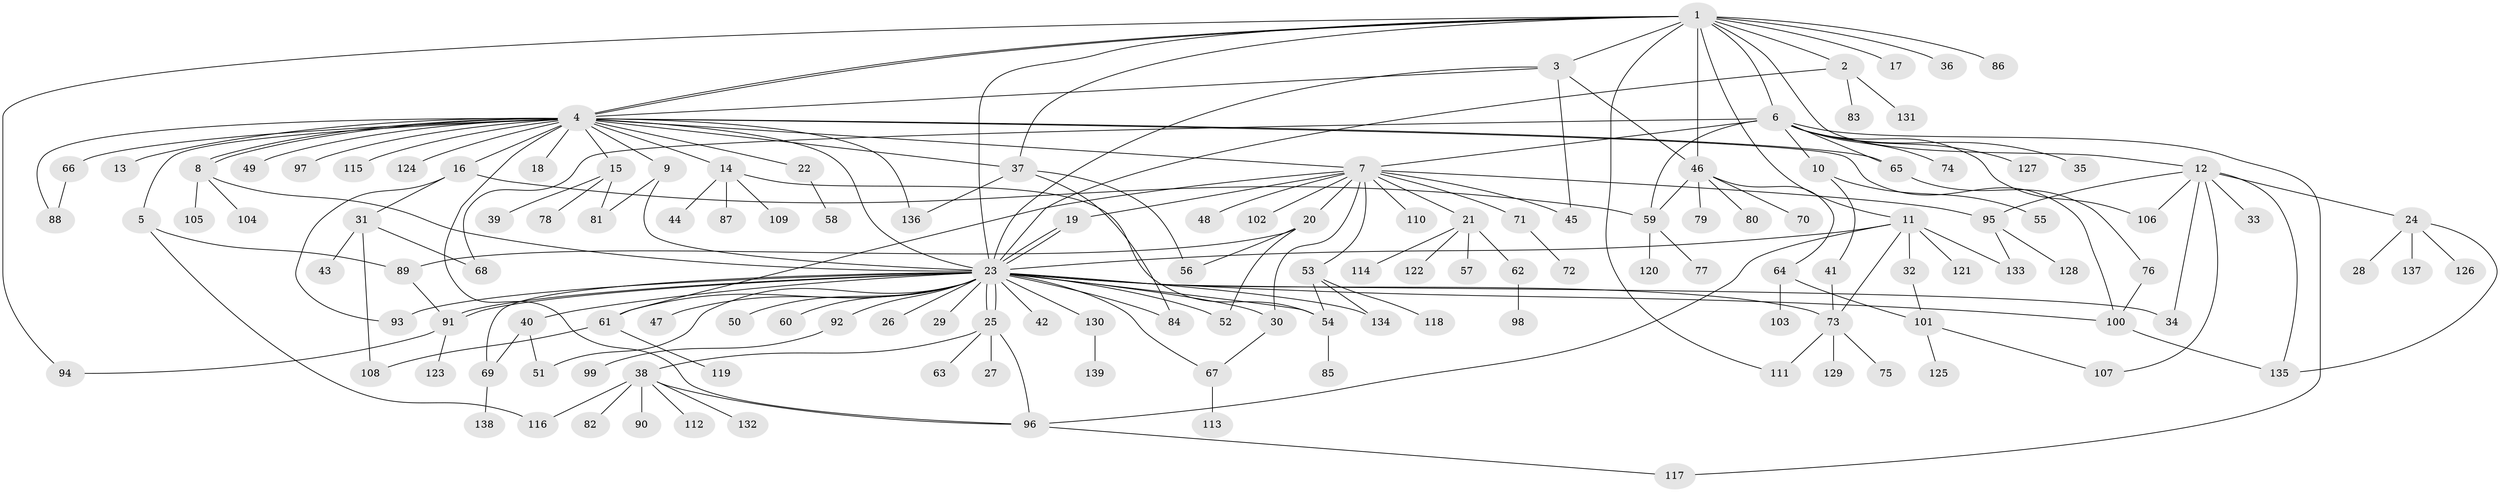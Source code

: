 // coarse degree distribution, {15: 0.010309278350515464, 4: 0.09278350515463918, 5: 0.09278350515463918, 25: 0.010309278350515464, 3: 0.08247422680412371, 11: 0.010309278350515464, 14: 0.010309278350515464, 7: 0.020618556701030927, 8: 0.010309278350515464, 1: 0.5257731958762887, 33: 0.010309278350515464, 2: 0.12371134020618557}
// Generated by graph-tools (version 1.1) at 2025/18/03/04/25 18:18:28]
// undirected, 139 vertices, 196 edges
graph export_dot {
graph [start="1"]
  node [color=gray90,style=filled];
  1;
  2;
  3;
  4;
  5;
  6;
  7;
  8;
  9;
  10;
  11;
  12;
  13;
  14;
  15;
  16;
  17;
  18;
  19;
  20;
  21;
  22;
  23;
  24;
  25;
  26;
  27;
  28;
  29;
  30;
  31;
  32;
  33;
  34;
  35;
  36;
  37;
  38;
  39;
  40;
  41;
  42;
  43;
  44;
  45;
  46;
  47;
  48;
  49;
  50;
  51;
  52;
  53;
  54;
  55;
  56;
  57;
  58;
  59;
  60;
  61;
  62;
  63;
  64;
  65;
  66;
  67;
  68;
  69;
  70;
  71;
  72;
  73;
  74;
  75;
  76;
  77;
  78;
  79;
  80;
  81;
  82;
  83;
  84;
  85;
  86;
  87;
  88;
  89;
  90;
  91;
  92;
  93;
  94;
  95;
  96;
  97;
  98;
  99;
  100;
  101;
  102;
  103;
  104;
  105;
  106;
  107;
  108;
  109;
  110;
  111;
  112;
  113;
  114;
  115;
  116;
  117;
  118;
  119;
  120;
  121;
  122;
  123;
  124;
  125;
  126;
  127;
  128;
  129;
  130;
  131;
  132;
  133;
  134;
  135;
  136;
  137;
  138;
  139;
  1 -- 2;
  1 -- 3;
  1 -- 4;
  1 -- 4;
  1 -- 6;
  1 -- 11;
  1 -- 12;
  1 -- 17;
  1 -- 23;
  1 -- 36;
  1 -- 37;
  1 -- 46;
  1 -- 86;
  1 -- 94;
  1 -- 111;
  2 -- 23;
  2 -- 83;
  2 -- 131;
  3 -- 4;
  3 -- 23;
  3 -- 45;
  3 -- 46;
  4 -- 5;
  4 -- 7;
  4 -- 8;
  4 -- 8;
  4 -- 9;
  4 -- 13;
  4 -- 14;
  4 -- 15;
  4 -- 16;
  4 -- 18;
  4 -- 22;
  4 -- 23;
  4 -- 37;
  4 -- 49;
  4 -- 65;
  4 -- 66;
  4 -- 88;
  4 -- 96;
  4 -- 97;
  4 -- 100;
  4 -- 115;
  4 -- 124;
  4 -- 136;
  5 -- 89;
  5 -- 116;
  6 -- 7;
  6 -- 10;
  6 -- 35;
  6 -- 59;
  6 -- 65;
  6 -- 68;
  6 -- 74;
  6 -- 106;
  6 -- 117;
  6 -- 127;
  7 -- 19;
  7 -- 20;
  7 -- 21;
  7 -- 30;
  7 -- 45;
  7 -- 48;
  7 -- 53;
  7 -- 61;
  7 -- 71;
  7 -- 95;
  7 -- 102;
  7 -- 110;
  8 -- 23;
  8 -- 104;
  8 -- 105;
  9 -- 23;
  9 -- 81;
  10 -- 41;
  10 -- 55;
  11 -- 23;
  11 -- 32;
  11 -- 73;
  11 -- 96;
  11 -- 121;
  11 -- 133;
  12 -- 24;
  12 -- 33;
  12 -- 34;
  12 -- 95;
  12 -- 106;
  12 -- 107;
  12 -- 135;
  14 -- 44;
  14 -- 54;
  14 -- 87;
  14 -- 109;
  15 -- 39;
  15 -- 78;
  15 -- 81;
  16 -- 31;
  16 -- 59;
  16 -- 93;
  19 -- 23;
  19 -- 23;
  20 -- 52;
  20 -- 56;
  20 -- 89;
  21 -- 57;
  21 -- 62;
  21 -- 114;
  21 -- 122;
  22 -- 58;
  23 -- 25;
  23 -- 25;
  23 -- 26;
  23 -- 29;
  23 -- 30;
  23 -- 34;
  23 -- 40;
  23 -- 42;
  23 -- 47;
  23 -- 50;
  23 -- 51;
  23 -- 52;
  23 -- 54;
  23 -- 60;
  23 -- 61;
  23 -- 67;
  23 -- 69;
  23 -- 73;
  23 -- 84;
  23 -- 91;
  23 -- 91;
  23 -- 92;
  23 -- 93;
  23 -- 100;
  23 -- 130;
  23 -- 134;
  24 -- 28;
  24 -- 126;
  24 -- 135;
  24 -- 137;
  25 -- 27;
  25 -- 38;
  25 -- 63;
  25 -- 96;
  30 -- 67;
  31 -- 43;
  31 -- 68;
  31 -- 108;
  32 -- 101;
  37 -- 56;
  37 -- 84;
  37 -- 136;
  38 -- 82;
  38 -- 90;
  38 -- 96;
  38 -- 112;
  38 -- 116;
  38 -- 132;
  40 -- 51;
  40 -- 69;
  41 -- 73;
  46 -- 59;
  46 -- 64;
  46 -- 70;
  46 -- 79;
  46 -- 80;
  53 -- 54;
  53 -- 118;
  53 -- 134;
  54 -- 85;
  59 -- 77;
  59 -- 120;
  61 -- 108;
  61 -- 119;
  62 -- 98;
  64 -- 101;
  64 -- 103;
  65 -- 76;
  66 -- 88;
  67 -- 113;
  69 -- 138;
  71 -- 72;
  73 -- 75;
  73 -- 111;
  73 -- 129;
  76 -- 100;
  89 -- 91;
  91 -- 94;
  91 -- 123;
  92 -- 99;
  95 -- 128;
  95 -- 133;
  96 -- 117;
  100 -- 135;
  101 -- 107;
  101 -- 125;
  130 -- 139;
}
